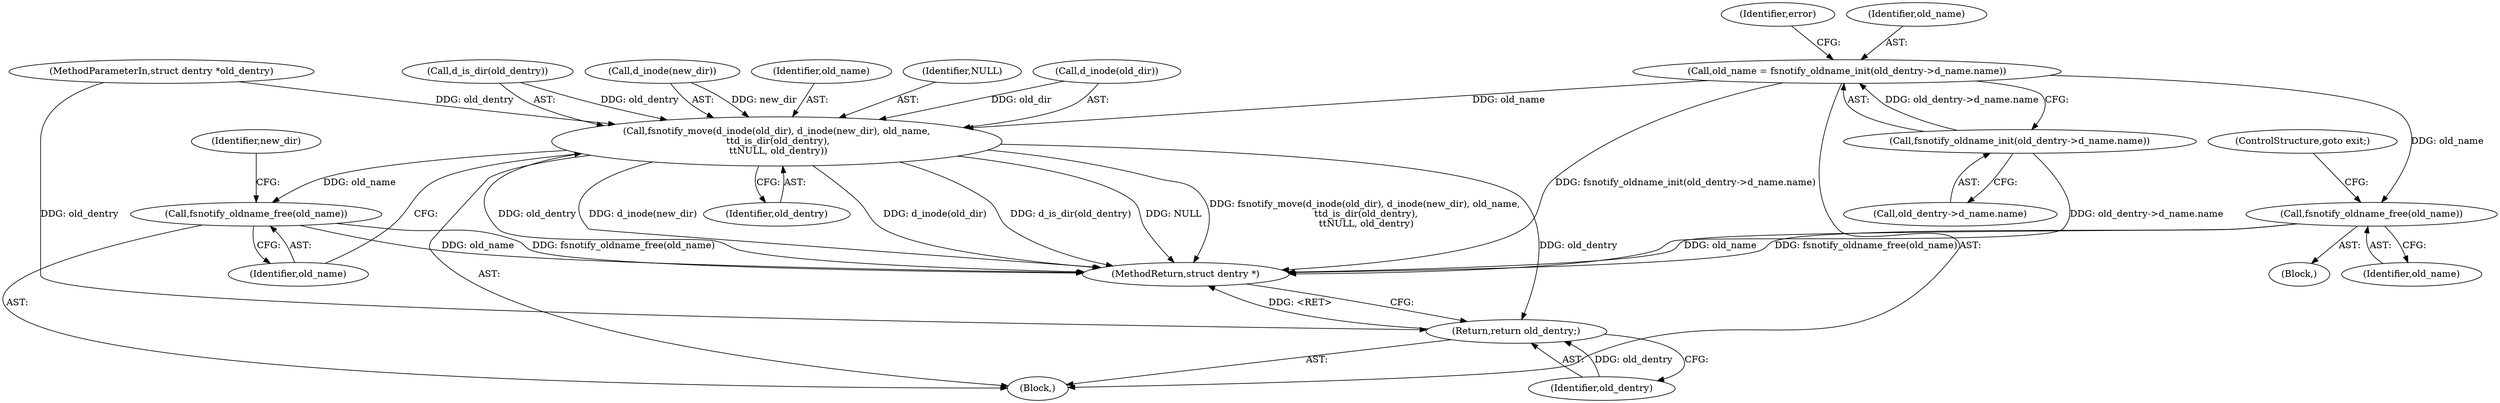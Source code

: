 digraph "1_linux_49d31c2f389acfe83417083e1208422b4091cd9e@pointer" {
"1000157" [label="(Call,old_name = fsnotify_oldname_init(old_dentry->d_name.name))"];
"1000159" [label="(Call,fsnotify_oldname_init(old_dentry->d_name.name))"];
"1000178" [label="(Call,fsnotify_oldname_free(old_name))"];
"1000184" [label="(Call,fsnotify_move(d_inode(old_dir), d_inode(new_dir), old_name,\n \t\td_is_dir(old_dentry),\n \t\tNULL, old_dentry))"];
"1000194" [label="(Call,fsnotify_oldname_free(old_name))"];
"1000201" [label="(Return,return old_dentry;)"];
"1000185" [label="(Call,d_inode(old_dir))"];
"1000166" [label="(Identifier,error)"];
"1000217" [label="(MethodReturn,struct dentry *)"];
"1000160" [label="(Call,old_dentry->d_name.name)"];
"1000157" [label="(Call,old_name = fsnotify_oldname_init(old_dentry->d_name.name))"];
"1000197" [label="(Identifier,new_dir)"];
"1000158" [label="(Identifier,old_name)"];
"1000187" [label="(Call,d_inode(new_dir))"];
"1000201" [label="(Return,return old_dentry;)"];
"1000177" [label="(Block,)"];
"1000108" [label="(Block,)"];
"1000194" [label="(Call,fsnotify_oldname_free(old_name))"];
"1000179" [label="(Identifier,old_name)"];
"1000189" [label="(Identifier,old_name)"];
"1000192" [label="(Identifier,NULL)"];
"1000159" [label="(Call,fsnotify_oldname_init(old_dentry->d_name.name))"];
"1000184" [label="(Call,fsnotify_move(d_inode(old_dir), d_inode(new_dir), old_name,\n \t\td_is_dir(old_dentry),\n \t\tNULL, old_dentry))"];
"1000178" [label="(Call,fsnotify_oldname_free(old_name))"];
"1000190" [label="(Call,d_is_dir(old_dentry))"];
"1000195" [label="(Identifier,old_name)"];
"1000180" [label="(ControlStructure,goto exit;)"];
"1000193" [label="(Identifier,old_dentry)"];
"1000105" [label="(MethodParameterIn,struct dentry *old_dentry)"];
"1000202" [label="(Identifier,old_dentry)"];
"1000157" -> "1000108"  [label="AST: "];
"1000157" -> "1000159"  [label="CFG: "];
"1000158" -> "1000157"  [label="AST: "];
"1000159" -> "1000157"  [label="AST: "];
"1000166" -> "1000157"  [label="CFG: "];
"1000157" -> "1000217"  [label="DDG: fsnotify_oldname_init(old_dentry->d_name.name)"];
"1000159" -> "1000157"  [label="DDG: old_dentry->d_name.name"];
"1000157" -> "1000178"  [label="DDG: old_name"];
"1000157" -> "1000184"  [label="DDG: old_name"];
"1000159" -> "1000160"  [label="CFG: "];
"1000160" -> "1000159"  [label="AST: "];
"1000159" -> "1000217"  [label="DDG: old_dentry->d_name.name"];
"1000178" -> "1000177"  [label="AST: "];
"1000178" -> "1000179"  [label="CFG: "];
"1000179" -> "1000178"  [label="AST: "];
"1000180" -> "1000178"  [label="CFG: "];
"1000178" -> "1000217"  [label="DDG: fsnotify_oldname_free(old_name)"];
"1000178" -> "1000217"  [label="DDG: old_name"];
"1000184" -> "1000108"  [label="AST: "];
"1000184" -> "1000193"  [label="CFG: "];
"1000185" -> "1000184"  [label="AST: "];
"1000187" -> "1000184"  [label="AST: "];
"1000189" -> "1000184"  [label="AST: "];
"1000190" -> "1000184"  [label="AST: "];
"1000192" -> "1000184"  [label="AST: "];
"1000193" -> "1000184"  [label="AST: "];
"1000195" -> "1000184"  [label="CFG: "];
"1000184" -> "1000217"  [label="DDG: d_inode(old_dir)"];
"1000184" -> "1000217"  [label="DDG: d_is_dir(old_dentry)"];
"1000184" -> "1000217"  [label="DDG: d_inode(new_dir)"];
"1000184" -> "1000217"  [label="DDG: fsnotify_move(d_inode(old_dir), d_inode(new_dir), old_name,\n \t\td_is_dir(old_dentry),\n \t\tNULL, old_dentry)"];
"1000184" -> "1000217"  [label="DDG: old_dentry"];
"1000184" -> "1000217"  [label="DDG: NULL"];
"1000185" -> "1000184"  [label="DDG: old_dir"];
"1000187" -> "1000184"  [label="DDG: new_dir"];
"1000190" -> "1000184"  [label="DDG: old_dentry"];
"1000105" -> "1000184"  [label="DDG: old_dentry"];
"1000184" -> "1000194"  [label="DDG: old_name"];
"1000184" -> "1000201"  [label="DDG: old_dentry"];
"1000194" -> "1000108"  [label="AST: "];
"1000194" -> "1000195"  [label="CFG: "];
"1000195" -> "1000194"  [label="AST: "];
"1000197" -> "1000194"  [label="CFG: "];
"1000194" -> "1000217"  [label="DDG: fsnotify_oldname_free(old_name)"];
"1000194" -> "1000217"  [label="DDG: old_name"];
"1000201" -> "1000108"  [label="AST: "];
"1000201" -> "1000202"  [label="CFG: "];
"1000202" -> "1000201"  [label="AST: "];
"1000217" -> "1000201"  [label="CFG: "];
"1000201" -> "1000217"  [label="DDG: <RET>"];
"1000202" -> "1000201"  [label="DDG: old_dentry"];
"1000105" -> "1000201"  [label="DDG: old_dentry"];
}
